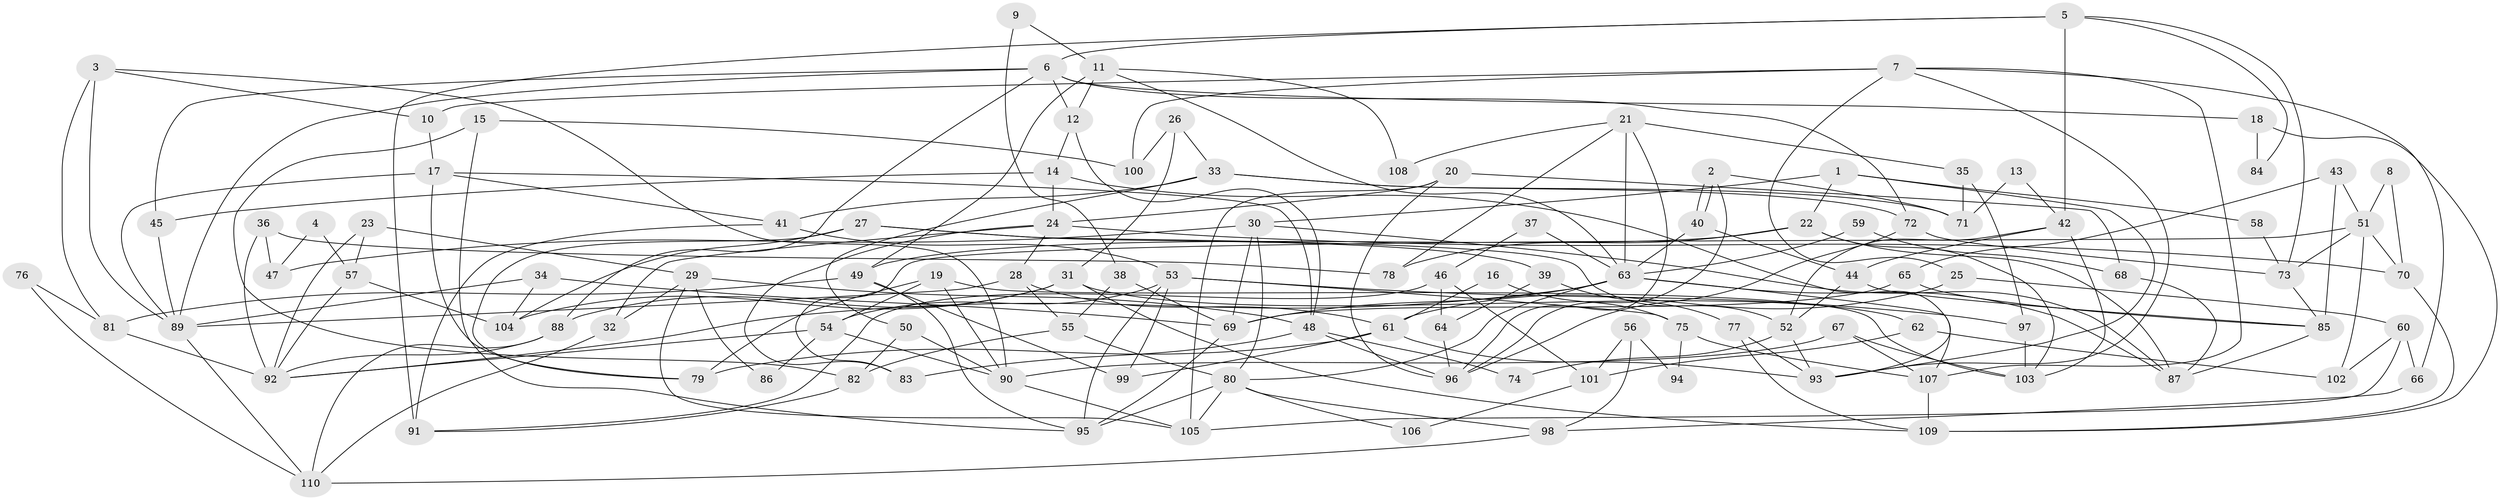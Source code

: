 // coarse degree distribution, {6: 0.14285714285714285, 4: 0.18571428571428572, 7: 0.14285714285714285, 2: 0.12857142857142856, 8: 0.07142857142857142, 5: 0.15714285714285714, 3: 0.12857142857142856, 10: 0.014285714285714285, 9: 0.02857142857142857}
// Generated by graph-tools (version 1.1) at 2025/52/02/27/25 19:52:07]
// undirected, 110 vertices, 220 edges
graph export_dot {
graph [start="1"]
  node [color=gray90,style=filled];
  1;
  2;
  3;
  4;
  5;
  6;
  7;
  8;
  9;
  10;
  11;
  12;
  13;
  14;
  15;
  16;
  17;
  18;
  19;
  20;
  21;
  22;
  23;
  24;
  25;
  26;
  27;
  28;
  29;
  30;
  31;
  32;
  33;
  34;
  35;
  36;
  37;
  38;
  39;
  40;
  41;
  42;
  43;
  44;
  45;
  46;
  47;
  48;
  49;
  50;
  51;
  52;
  53;
  54;
  55;
  56;
  57;
  58;
  59;
  60;
  61;
  62;
  63;
  64;
  65;
  66;
  67;
  68;
  69;
  70;
  71;
  72;
  73;
  74;
  75;
  76;
  77;
  78;
  79;
  80;
  81;
  82;
  83;
  84;
  85;
  86;
  87;
  88;
  89;
  90;
  91;
  92;
  93;
  94;
  95;
  96;
  97;
  98;
  99;
  100;
  101;
  102;
  103;
  104;
  105;
  106;
  107;
  108;
  109;
  110;
  1 -- 30;
  1 -- 22;
  1 -- 58;
  1 -- 93;
  2 -- 71;
  2 -- 40;
  2 -- 40;
  2 -- 96;
  3 -- 10;
  3 -- 90;
  3 -- 81;
  3 -- 89;
  4 -- 47;
  4 -- 57;
  5 -- 6;
  5 -- 42;
  5 -- 73;
  5 -- 84;
  5 -- 91;
  6 -- 72;
  6 -- 12;
  6 -- 18;
  6 -- 45;
  6 -- 88;
  6 -- 89;
  7 -- 66;
  7 -- 107;
  7 -- 10;
  7 -- 25;
  7 -- 93;
  7 -- 100;
  8 -- 51;
  8 -- 70;
  9 -- 11;
  9 -- 38;
  10 -- 17;
  11 -- 49;
  11 -- 12;
  11 -- 63;
  11 -- 108;
  12 -- 14;
  12 -- 48;
  13 -- 71;
  13 -- 42;
  14 -- 45;
  14 -- 93;
  14 -- 24;
  15 -- 100;
  15 -- 95;
  15 -- 82;
  16 -- 61;
  16 -- 75;
  17 -- 89;
  17 -- 41;
  17 -- 48;
  17 -- 79;
  18 -- 109;
  18 -- 84;
  19 -- 54;
  19 -- 79;
  19 -- 90;
  19 -- 103;
  20 -- 24;
  20 -- 96;
  20 -- 68;
  20 -- 105;
  21 -- 96;
  21 -- 63;
  21 -- 35;
  21 -- 78;
  21 -- 108;
  22 -- 87;
  22 -- 103;
  22 -- 49;
  22 -- 78;
  23 -- 29;
  23 -- 92;
  23 -- 57;
  24 -- 32;
  24 -- 28;
  24 -- 70;
  24 -- 83;
  25 -- 61;
  25 -- 60;
  26 -- 33;
  26 -- 31;
  26 -- 100;
  27 -- 79;
  27 -- 104;
  27 -- 39;
  27 -- 52;
  28 -- 89;
  28 -- 55;
  28 -- 61;
  29 -- 48;
  29 -- 105;
  29 -- 32;
  29 -- 86;
  30 -- 87;
  30 -- 80;
  30 -- 47;
  30 -- 69;
  31 -- 109;
  31 -- 104;
  31 -- 62;
  31 -- 88;
  32 -- 110;
  33 -- 41;
  33 -- 50;
  33 -- 71;
  33 -- 72;
  34 -- 89;
  34 -- 69;
  34 -- 104;
  35 -- 97;
  35 -- 71;
  36 -- 92;
  36 -- 78;
  36 -- 47;
  37 -- 46;
  37 -- 63;
  38 -- 55;
  38 -- 69;
  39 -- 77;
  39 -- 64;
  40 -- 63;
  40 -- 44;
  41 -- 53;
  41 -- 91;
  42 -- 52;
  42 -- 44;
  42 -- 103;
  43 -- 65;
  43 -- 51;
  43 -- 85;
  44 -- 52;
  44 -- 85;
  45 -- 89;
  46 -- 91;
  46 -- 64;
  46 -- 101;
  48 -- 96;
  48 -- 74;
  48 -- 83;
  49 -- 99;
  49 -- 81;
  49 -- 95;
  50 -- 82;
  50 -- 90;
  51 -- 83;
  51 -- 73;
  51 -- 70;
  51 -- 102;
  52 -- 93;
  52 -- 74;
  53 -- 54;
  53 -- 95;
  53 -- 75;
  53 -- 97;
  53 -- 99;
  54 -- 92;
  54 -- 90;
  54 -- 86;
  55 -- 80;
  55 -- 82;
  56 -- 98;
  56 -- 101;
  56 -- 94;
  57 -- 92;
  57 -- 104;
  58 -- 73;
  59 -- 68;
  59 -- 63;
  60 -- 105;
  60 -- 66;
  60 -- 102;
  61 -- 93;
  61 -- 79;
  61 -- 99;
  62 -- 102;
  62 -- 101;
  63 -- 92;
  63 -- 69;
  63 -- 80;
  63 -- 87;
  63 -- 107;
  64 -- 96;
  65 -- 85;
  65 -- 69;
  66 -- 98;
  67 -- 103;
  67 -- 90;
  67 -- 107;
  68 -- 87;
  69 -- 95;
  70 -- 109;
  72 -- 73;
  72 -- 96;
  73 -- 85;
  75 -- 107;
  75 -- 94;
  76 -- 81;
  76 -- 110;
  77 -- 109;
  77 -- 93;
  80 -- 95;
  80 -- 98;
  80 -- 105;
  80 -- 106;
  81 -- 92;
  82 -- 91;
  85 -- 87;
  88 -- 92;
  88 -- 110;
  89 -- 110;
  90 -- 105;
  97 -- 103;
  98 -- 110;
  101 -- 106;
  107 -- 109;
}
